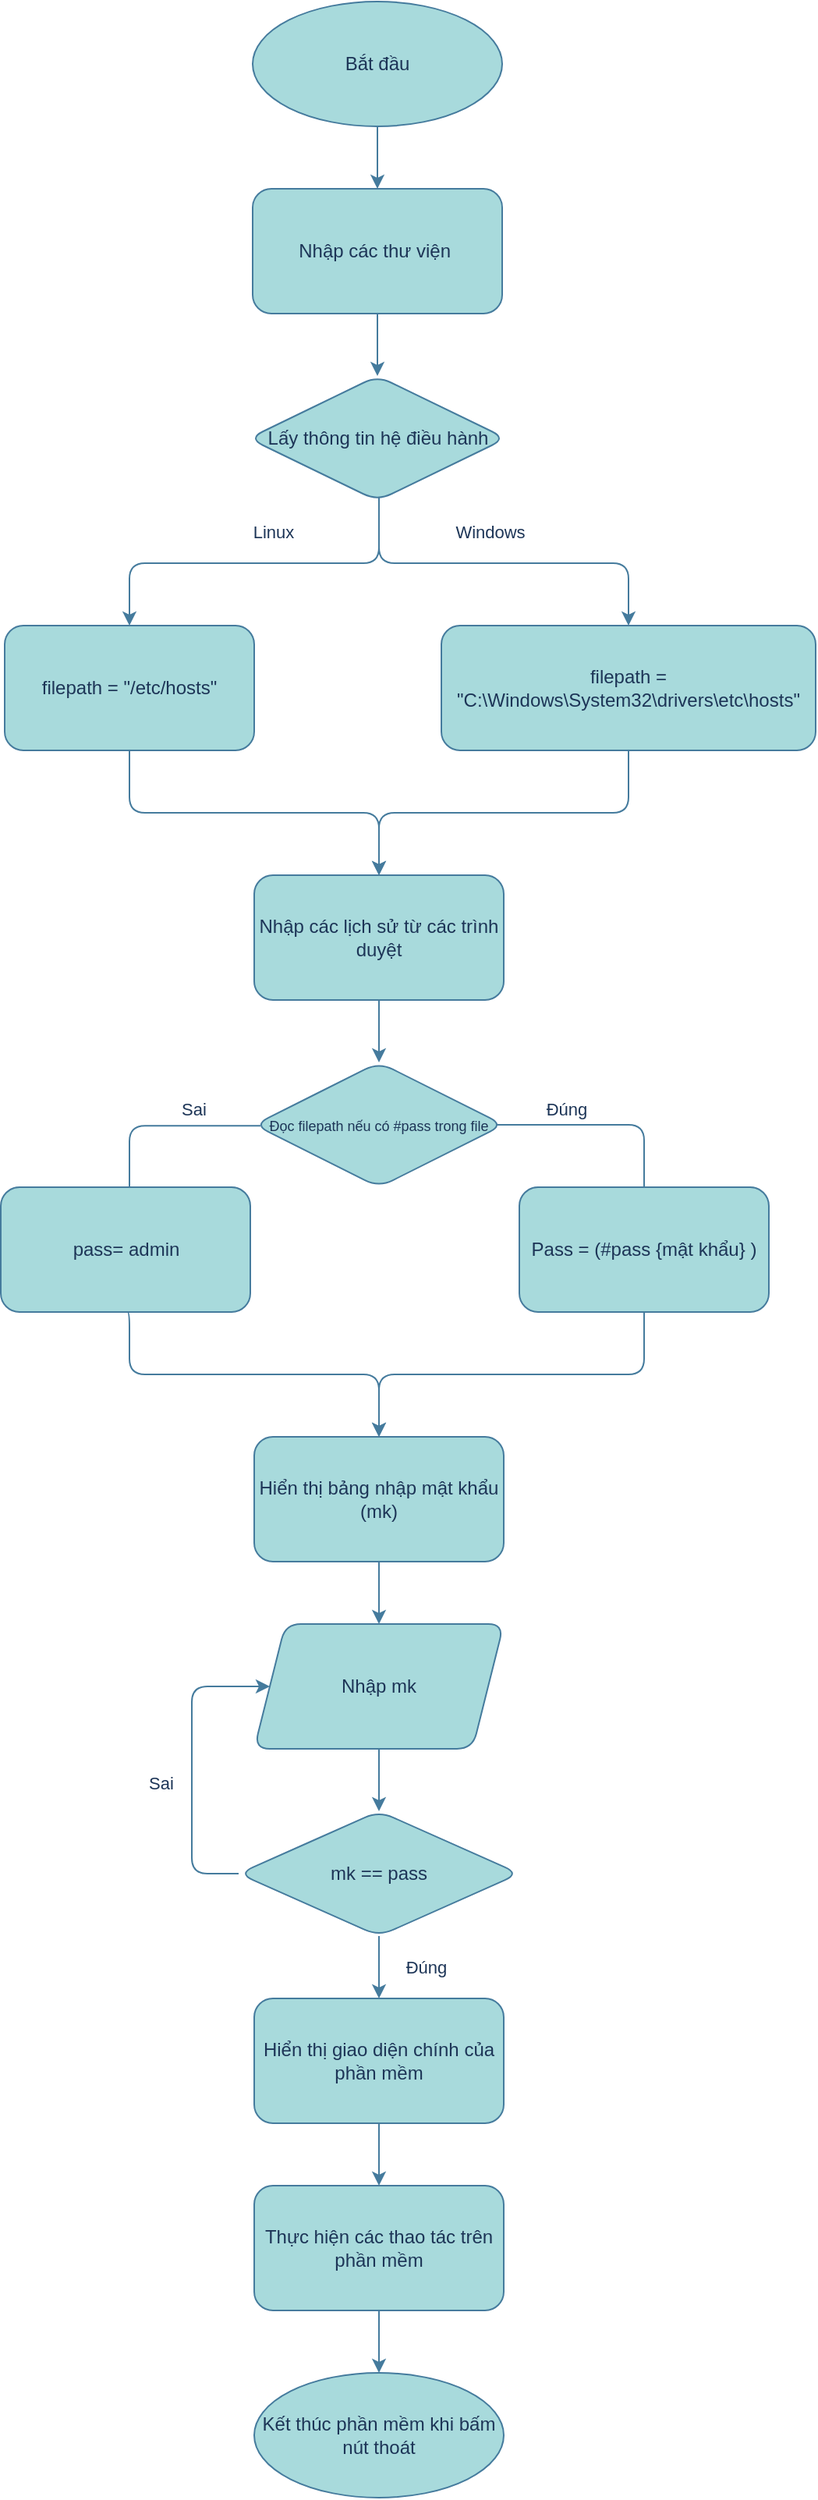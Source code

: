 <mxfile version="22.1.11" type="github">
  <diagram name="Page-1" id="5f0bae14-7c28-e335-631c-24af17079c00">
    <mxGraphModel dx="771" dy="1387" grid="1" gridSize="10" guides="1" tooltips="1" connect="1" arrows="1" fold="1" page="1" pageScale="1" pageWidth="1100" pageHeight="850" background="#ffffff" math="0" shadow="0">
      <root>
        <mxCell id="0" />
        <mxCell id="1" parent="0" />
        <mxCell id="gaXOzAtIGX_iqaC9NlRh-2" style="edgeStyle=orthogonalEdgeStyle;rounded=1;orthogonalLoop=1;jettySize=auto;html=1;labelBackgroundColor=none;strokeColor=#457B9D;fontColor=default;" parent="1" source="gaXOzAtIGX_iqaC9NlRh-1" target="qdycnBR3RgYotoGEicHb-4" edge="1">
          <mxGeometry relative="1" as="geometry" />
        </mxCell>
        <mxCell id="gaXOzAtIGX_iqaC9NlRh-1" value="Thực hiện các thao tác trên phần mềm" style="whiteSpace=wrap;html=1;rounded=1;labelBackgroundColor=none;fillColor=#A8DADC;strokeColor=#457B9D;fontColor=#1D3557;" parent="1" vertex="1">
          <mxGeometry x="400" y="1360" width="160" height="80" as="geometry" />
        </mxCell>
        <mxCell id="h2GykC5T0tP8Py9upbgZ-13" style="edgeStyle=orthogonalEdgeStyle;rounded=1;orthogonalLoop=1;jettySize=auto;html=1;labelBackgroundColor=none;strokeColor=#457B9D;fontColor=default;" parent="1" target="h2GykC5T0tP8Py9upbgZ-9" edge="1">
          <mxGeometry relative="1" as="geometry">
            <mxPoint x="480" y="210" as="sourcePoint" />
            <Array as="points">
              <mxPoint x="480" y="320" />
              <mxPoint x="320" y="320" />
            </Array>
          </mxGeometry>
        </mxCell>
        <mxCell id="h2GykC5T0tP8Py9upbgZ-23" value="Linux" style="edgeLabel;html=1;align=center;verticalAlign=middle;resizable=0;points=[];labelBackgroundColor=none;fontColor=#1D3557;rounded=1;" parent="h2GykC5T0tP8Py9upbgZ-13" vertex="1" connectable="0">
          <mxGeometry x="0.245" y="1" relative="1" as="geometry">
            <mxPoint x="15" y="-21" as="offset" />
          </mxGeometry>
        </mxCell>
        <mxCell id="h2GykC5T0tP8Py9upbgZ-14" style="edgeStyle=orthogonalEdgeStyle;rounded=1;orthogonalLoop=1;jettySize=auto;html=1;labelBackgroundColor=none;strokeColor=#457B9D;fontColor=default;" parent="1" target="h2GykC5T0tP8Py9upbgZ-6" edge="1">
          <mxGeometry relative="1" as="geometry">
            <mxPoint x="480" y="230" as="sourcePoint" />
            <Array as="points">
              <mxPoint x="480" y="320" />
              <mxPoint x="640" y="320" />
            </Array>
          </mxGeometry>
        </mxCell>
        <mxCell id="h2GykC5T0tP8Py9upbgZ-24" value="Windows" style="edgeLabel;html=1;align=center;verticalAlign=middle;resizable=0;points=[];labelBackgroundColor=none;fontColor=#1D3557;rounded=1;" parent="h2GykC5T0tP8Py9upbgZ-14" vertex="1" connectable="0">
          <mxGeometry x="-0.127" y="-2" relative="1" as="geometry">
            <mxPoint x="34" y="-22" as="offset" />
          </mxGeometry>
        </mxCell>
        <mxCell id="h2GykC5T0tP8Py9upbgZ-4" value="Lấy thông tin hệ điều hành" style="rhombus;whiteSpace=wrap;html=1;labelBackgroundColor=none;fillColor=#A8DADC;strokeColor=#457B9D;fontColor=#1D3557;rounded=1;" parent="1" vertex="1">
          <mxGeometry x="396.5" y="200" width="165" height="80" as="geometry" />
        </mxCell>
        <mxCell id="h2GykC5T0tP8Py9upbgZ-20" style="edgeStyle=orthogonalEdgeStyle;rounded=1;orthogonalLoop=1;jettySize=auto;html=1;exitX=0.5;exitY=1;exitDx=0;exitDy=0;entryX=0.5;entryY=0;entryDx=0;entryDy=0;labelBackgroundColor=none;strokeColor=#457B9D;fontColor=default;" parent="1" source="h2GykC5T0tP8Py9upbgZ-6" target="h2GykC5T0tP8Py9upbgZ-52" edge="1">
          <mxGeometry relative="1" as="geometry">
            <mxPoint x="480" y="510" as="targetPoint" />
          </mxGeometry>
        </mxCell>
        <mxCell id="h2GykC5T0tP8Py9upbgZ-6" value="filepath = &quot;C:\Windows\System32\drivers\etc\hosts&quot;" style="rounded=1;whiteSpace=wrap;html=1;labelBackgroundColor=none;fillColor=#A8DADC;strokeColor=#457B9D;fontColor=#1D3557;" parent="1" vertex="1">
          <mxGeometry x="520" y="360" width="240" height="80" as="geometry" />
        </mxCell>
        <mxCell id="h2GykC5T0tP8Py9upbgZ-18" style="edgeStyle=orthogonalEdgeStyle;rounded=1;orthogonalLoop=1;jettySize=auto;html=1;exitX=0.5;exitY=1;exitDx=0;exitDy=0;entryX=0.5;entryY=0;entryDx=0;entryDy=0;labelBackgroundColor=none;strokeColor=#457B9D;fontColor=default;" parent="1" source="h2GykC5T0tP8Py9upbgZ-9" target="h2GykC5T0tP8Py9upbgZ-52" edge="1">
          <mxGeometry relative="1" as="geometry">
            <mxPoint x="480" y="580" as="targetPoint" />
          </mxGeometry>
        </mxCell>
        <mxCell id="h2GykC5T0tP8Py9upbgZ-9" value="filepath = &quot;/etc/hosts&quot;" style="rounded=1;whiteSpace=wrap;html=1;labelBackgroundColor=none;fillColor=#A8DADC;strokeColor=#457B9D;fontColor=#1D3557;" parent="1" vertex="1">
          <mxGeometry x="240" y="360" width="160" height="80" as="geometry" />
        </mxCell>
        <mxCell id="h2GykC5T0tP8Py9upbgZ-30" style="edgeStyle=orthogonalEdgeStyle;rounded=1;orthogonalLoop=1;jettySize=auto;html=1;exitX=0.025;exitY=0.508;exitDx=0;exitDy=0;entryX=0.5;entryY=0;entryDx=0;entryDy=0;labelBackgroundColor=none;strokeColor=#457B9D;fontColor=default;exitPerimeter=0;" parent="1" source="h2GykC5T0tP8Py9upbgZ-25" target="h2GykC5T0tP8Py9upbgZ-29" edge="1">
          <mxGeometry relative="1" as="geometry">
            <Array as="points">
              <mxPoint x="320" y="681" />
              <mxPoint x="320" y="730" />
            </Array>
          </mxGeometry>
        </mxCell>
        <mxCell id="h2GykC5T0tP8Py9upbgZ-35" value="Sai" style="edgeLabel;html=1;align=center;verticalAlign=middle;resizable=0;points=[];labelBackgroundColor=none;fontColor=#1D3557;rounded=1;" parent="h2GykC5T0tP8Py9upbgZ-30" vertex="1" connectable="0">
          <mxGeometry x="-0.156" y="4" relative="1" as="geometry">
            <mxPoint x="18" y="-15" as="offset" />
          </mxGeometry>
        </mxCell>
        <mxCell id="h2GykC5T0tP8Py9upbgZ-32" style="edgeStyle=orthogonalEdgeStyle;rounded=1;orthogonalLoop=1;jettySize=auto;html=1;exitX=0.879;exitY=0.586;exitDx=0;exitDy=0;labelBackgroundColor=none;strokeColor=#457B9D;fontColor=default;exitPerimeter=0;" parent="1" source="h2GykC5T0tP8Py9upbgZ-25" edge="1">
          <mxGeometry relative="1" as="geometry">
            <Array as="points">
              <mxPoint x="541" y="680" />
              <mxPoint x="650" y="680" />
              <mxPoint x="650" y="760" />
            </Array>
            <mxPoint x="570" y="710" as="sourcePoint" />
            <mxPoint x="641.84" y="760.0" as="targetPoint" />
          </mxGeometry>
        </mxCell>
        <mxCell id="h2GykC5T0tP8Py9upbgZ-34" value="Đúng" style="edgeLabel;html=1;align=center;verticalAlign=middle;resizable=0;points=[];labelBackgroundColor=none;fontColor=#1D3557;rounded=1;" parent="h2GykC5T0tP8Py9upbgZ-32" vertex="1" connectable="0">
          <mxGeometry x="-0.278" y="-1" relative="1" as="geometry">
            <mxPoint x="-8" y="-11" as="offset" />
          </mxGeometry>
        </mxCell>
        <mxCell id="h2GykC5T0tP8Py9upbgZ-25" value="&lt;div style=&quot;&quot;&gt;&lt;span data-darkreader-inline-color=&quot;&quot; data-darkreader-inline-bgcolor=&quot;&quot; style=&quot;background-color: initial; color: rgb(29, 53, 87); --darkreader-inline-bgcolor: initial; --darkreader-inline-color: #a5c4e1;&quot;&gt;&lt;font style=&quot;font-size: 9px;&quot;&gt;Đọc filepath nếu có #pass trong file&lt;/font&gt;&lt;/span&gt;&lt;/div&gt;" style="rhombus;whiteSpace=wrap;html=1;labelBackgroundColor=none;fillColor=#A8DADC;strokeColor=#457B9D;fontColor=#1D3557;rounded=1;align=center;" parent="1" vertex="1">
          <mxGeometry x="400" y="640" width="160" height="80" as="geometry" />
        </mxCell>
        <mxCell id="h2GykC5T0tP8Py9upbgZ-40" style="edgeStyle=orthogonalEdgeStyle;rounded=1;orthogonalLoop=1;jettySize=auto;html=1;exitX=0.5;exitY=1;exitDx=0;exitDy=0;entryX=0.5;entryY=0;entryDx=0;entryDy=0;labelBackgroundColor=none;strokeColor=#457B9D;fontColor=default;" parent="1" source="h2GykC5T0tP8Py9upbgZ-29" target="h2GykC5T0tP8Py9upbgZ-38" edge="1">
          <mxGeometry relative="1" as="geometry">
            <Array as="points">
              <mxPoint x="320" y="800" />
              <mxPoint x="320" y="840" />
              <mxPoint x="480" y="840" />
            </Array>
          </mxGeometry>
        </mxCell>
        <mxCell id="h2GykC5T0tP8Py9upbgZ-29" value="pass= admin" style="rounded=1;whiteSpace=wrap;html=1;labelBackgroundColor=none;fillColor=#A8DADC;strokeColor=#457B9D;fontColor=#1D3557;" parent="1" vertex="1">
          <mxGeometry x="237.5" y="720" width="160" height="80" as="geometry" />
        </mxCell>
        <mxCell id="h2GykC5T0tP8Py9upbgZ-39" style="edgeStyle=orthogonalEdgeStyle;rounded=1;orthogonalLoop=1;jettySize=auto;html=1;exitX=0.5;exitY=1;exitDx=0;exitDy=0;entryX=0.5;entryY=0;entryDx=0;entryDy=0;labelBackgroundColor=none;strokeColor=#457B9D;fontColor=default;" parent="1" source="h2GykC5T0tP8Py9upbgZ-31" target="h2GykC5T0tP8Py9upbgZ-38" edge="1">
          <mxGeometry relative="1" as="geometry">
            <Array as="points">
              <mxPoint x="650" y="840" />
              <mxPoint x="480" y="840" />
            </Array>
          </mxGeometry>
        </mxCell>
        <mxCell id="h2GykC5T0tP8Py9upbgZ-31" value="Pass = (#pass {mật khẩu} )" style="rounded=1;whiteSpace=wrap;html=1;labelBackgroundColor=none;fillColor=#A8DADC;strokeColor=#457B9D;fontColor=#1D3557;" parent="1" vertex="1">
          <mxGeometry x="570" y="720" width="160" height="80" as="geometry" />
        </mxCell>
        <mxCell id="h2GykC5T0tP8Py9upbgZ-42" style="edgeStyle=orthogonalEdgeStyle;rounded=1;orthogonalLoop=1;jettySize=auto;html=1;exitX=0.5;exitY=1;exitDx=0;exitDy=0;entryX=0.5;entryY=0;entryDx=0;entryDy=0;labelBackgroundColor=none;strokeColor=#457B9D;fontColor=default;" parent="1" source="h2GykC5T0tP8Py9upbgZ-38" target="h2GykC5T0tP8Py9upbgZ-41" edge="1">
          <mxGeometry relative="1" as="geometry">
            <mxPoint x="480" y="1080" as="sourcePoint" />
          </mxGeometry>
        </mxCell>
        <mxCell id="h2GykC5T0tP8Py9upbgZ-38" value="Hiển thị bảng nhập mật khẩu (mk)" style="rounded=1;whiteSpace=wrap;html=1;labelBackgroundColor=none;fillColor=#A8DADC;strokeColor=#457B9D;fontColor=#1D3557;" parent="1" vertex="1">
          <mxGeometry x="400" y="880" width="160" height="80" as="geometry" />
        </mxCell>
        <mxCell id="h2GykC5T0tP8Py9upbgZ-46" style="edgeStyle=orthogonalEdgeStyle;rounded=1;orthogonalLoop=1;jettySize=auto;html=1;exitX=0.5;exitY=1;exitDx=0;exitDy=0;labelBackgroundColor=none;strokeColor=#457B9D;fontColor=default;" parent="1" source="h2GykC5T0tP8Py9upbgZ-41" target="h2GykC5T0tP8Py9upbgZ-43" edge="1">
          <mxGeometry relative="1" as="geometry" />
        </mxCell>
        <mxCell id="h2GykC5T0tP8Py9upbgZ-41" value="Nhập mk" style="shape=parallelogram;perimeter=parallelogramPerimeter;whiteSpace=wrap;html=1;fixedSize=1;labelBackgroundColor=none;fillColor=#A8DADC;strokeColor=#457B9D;fontColor=#1D3557;rounded=1;" parent="1" vertex="1">
          <mxGeometry x="400" y="1000" width="160" height="80" as="geometry" />
        </mxCell>
        <mxCell id="qdycnBR3RgYotoGEicHb-7" value="" style="edgeStyle=orthogonalEdgeStyle;rounded=1;orthogonalLoop=1;jettySize=auto;html=1;strokeColor=#457B9D;fontColor=default;labelBackgroundColor=none;entryX=0.5;entryY=0;entryDx=0;entryDy=0;" parent="1" source="h2GykC5T0tP8Py9upbgZ-43" target="qdycnBR3RgYotoGEicHb-6" edge="1">
          <mxGeometry x="-0.001" y="40" relative="1" as="geometry">
            <Array as="points" />
            <mxPoint as="offset" />
          </mxGeometry>
        </mxCell>
        <mxCell id="gaXOzAtIGX_iqaC9NlRh-3" value="Đúng" style="edgeLabel;html=1;align=center;verticalAlign=middle;resizable=0;points=[];fontColor=#1D3557;rounded=1;labelBackgroundColor=none;" parent="qdycnBR3RgYotoGEicHb-7" vertex="1" connectable="0">
          <mxGeometry x="-0.062" y="7" relative="1" as="geometry">
            <mxPoint x="23" y="1" as="offset" />
          </mxGeometry>
        </mxCell>
        <mxCell id="hsKC1MX8iH0GY2m_JcDX-5" style="edgeStyle=orthogonalEdgeStyle;rounded=1;orthogonalLoop=1;jettySize=auto;html=1;exitX=0;exitY=0.5;exitDx=0;exitDy=0;entryX=0;entryY=0.5;entryDx=0;entryDy=0;labelBackgroundColor=none;strokeColor=#457B9D;fontColor=default;" edge="1" parent="1" source="h2GykC5T0tP8Py9upbgZ-43" target="h2GykC5T0tP8Py9upbgZ-41">
          <mxGeometry relative="1" as="geometry">
            <Array as="points">
              <mxPoint x="360" y="1160" />
              <mxPoint x="360" y="1040" />
            </Array>
          </mxGeometry>
        </mxCell>
        <mxCell id="hsKC1MX8iH0GY2m_JcDX-6" value="Sai" style="edgeLabel;html=1;align=center;verticalAlign=middle;resizable=0;points=[];rounded=1;labelBackgroundColor=none;fontColor=#1D3557;" vertex="1" connectable="0" parent="hsKC1MX8iH0GY2m_JcDX-5">
          <mxGeometry x="-0.114" y="1" relative="1" as="geometry">
            <mxPoint x="-19" as="offset" />
          </mxGeometry>
        </mxCell>
        <mxCell id="h2GykC5T0tP8Py9upbgZ-43" value="mk == pass" style="rhombus;whiteSpace=wrap;html=1;labelBackgroundColor=none;fillColor=#A8DADC;strokeColor=#457B9D;fontColor=#1D3557;rounded=1;" parent="1" vertex="1">
          <mxGeometry x="390" y="1120" width="180" height="80" as="geometry" />
        </mxCell>
        <mxCell id="h2GykC5T0tP8Py9upbgZ-54" style="edgeStyle=orthogonalEdgeStyle;rounded=1;orthogonalLoop=1;jettySize=auto;html=1;exitX=0.5;exitY=1;exitDx=0;exitDy=0;entryX=0.5;entryY=0;entryDx=0;entryDy=0;labelBackgroundColor=none;strokeColor=#457B9D;fontColor=default;" parent="1" source="h2GykC5T0tP8Py9upbgZ-52" target="h2GykC5T0tP8Py9upbgZ-25" edge="1">
          <mxGeometry relative="1" as="geometry" />
        </mxCell>
        <mxCell id="h2GykC5T0tP8Py9upbgZ-52" value="Nhập các lịch sử từ các trình duyệt" style="rounded=1;whiteSpace=wrap;html=1;labelBackgroundColor=none;fillColor=#A8DADC;strokeColor=#457B9D;fontColor=#1D3557;" parent="1" vertex="1">
          <mxGeometry x="400" y="520" width="160" height="80" as="geometry" />
        </mxCell>
        <mxCell id="qdycnBR3RgYotoGEicHb-3" style="edgeStyle=orthogonalEdgeStyle;rounded=1;orthogonalLoop=1;jettySize=auto;html=1;labelBackgroundColor=none;strokeColor=#457B9D;fontColor=default;" parent="1" source="h2GykC5T0tP8Py9upbgZ-55" target="h2GykC5T0tP8Py9upbgZ-4" edge="1">
          <mxGeometry relative="1" as="geometry" />
        </mxCell>
        <mxCell id="h2GykC5T0tP8Py9upbgZ-55" value="Nhập các thư viện&amp;nbsp;" style="rounded=1;whiteSpace=wrap;html=1;labelBackgroundColor=none;fillColor=#A8DADC;strokeColor=#457B9D;fontColor=#1D3557;" parent="1" vertex="1">
          <mxGeometry x="399" y="80" width="160" height="80" as="geometry" />
        </mxCell>
        <mxCell id="qdycnBR3RgYotoGEicHb-2" style="edgeStyle=orthogonalEdgeStyle;rounded=1;orthogonalLoop=1;jettySize=auto;html=1;labelBackgroundColor=none;strokeColor=#457B9D;fontColor=default;" parent="1" source="qdycnBR3RgYotoGEicHb-1" target="h2GykC5T0tP8Py9upbgZ-55" edge="1">
          <mxGeometry relative="1" as="geometry" />
        </mxCell>
        <mxCell id="qdycnBR3RgYotoGEicHb-1" value="Bắt đầu" style="ellipse;whiteSpace=wrap;html=1;labelBackgroundColor=none;fillColor=#A8DADC;strokeColor=#457B9D;fontColor=#1D3557;rounded=1;" parent="1" vertex="1">
          <mxGeometry x="399" y="-40" width="160" height="80" as="geometry" />
        </mxCell>
        <mxCell id="qdycnBR3RgYotoGEicHb-4" value="Kết thúc phần mềm khi bấm nút thoát" style="ellipse;whiteSpace=wrap;html=1;labelBackgroundColor=none;fillColor=#A8DADC;strokeColor=#457B9D;fontColor=#1D3557;rounded=1;" parent="1" vertex="1">
          <mxGeometry x="400" y="1480" width="160" height="80" as="geometry" />
        </mxCell>
        <mxCell id="qdycnBR3RgYotoGEicHb-9" value="" style="edgeStyle=orthogonalEdgeStyle;rounded=1;orthogonalLoop=1;jettySize=auto;html=1;strokeColor=#457B9D;fontColor=default;labelBackgroundColor=none;" parent="1" source="qdycnBR3RgYotoGEicHb-6" target="gaXOzAtIGX_iqaC9NlRh-1" edge="1">
          <mxGeometry relative="1" as="geometry">
            <mxPoint x="480" y="1500" as="targetPoint" />
            <Array as="points" />
          </mxGeometry>
        </mxCell>
        <mxCell id="qdycnBR3RgYotoGEicHb-6" value="Hiển thị giao diện chính của phần mềm" style="whiteSpace=wrap;html=1;strokeColor=#457B9D;fontColor=#1D3557;fillColor=#A8DADC;rounded=1;labelBackgroundColor=none;" parent="1" vertex="1">
          <mxGeometry x="400" y="1240" width="160" height="80" as="geometry" />
        </mxCell>
      </root>
    </mxGraphModel>
  </diagram>
</mxfile>
